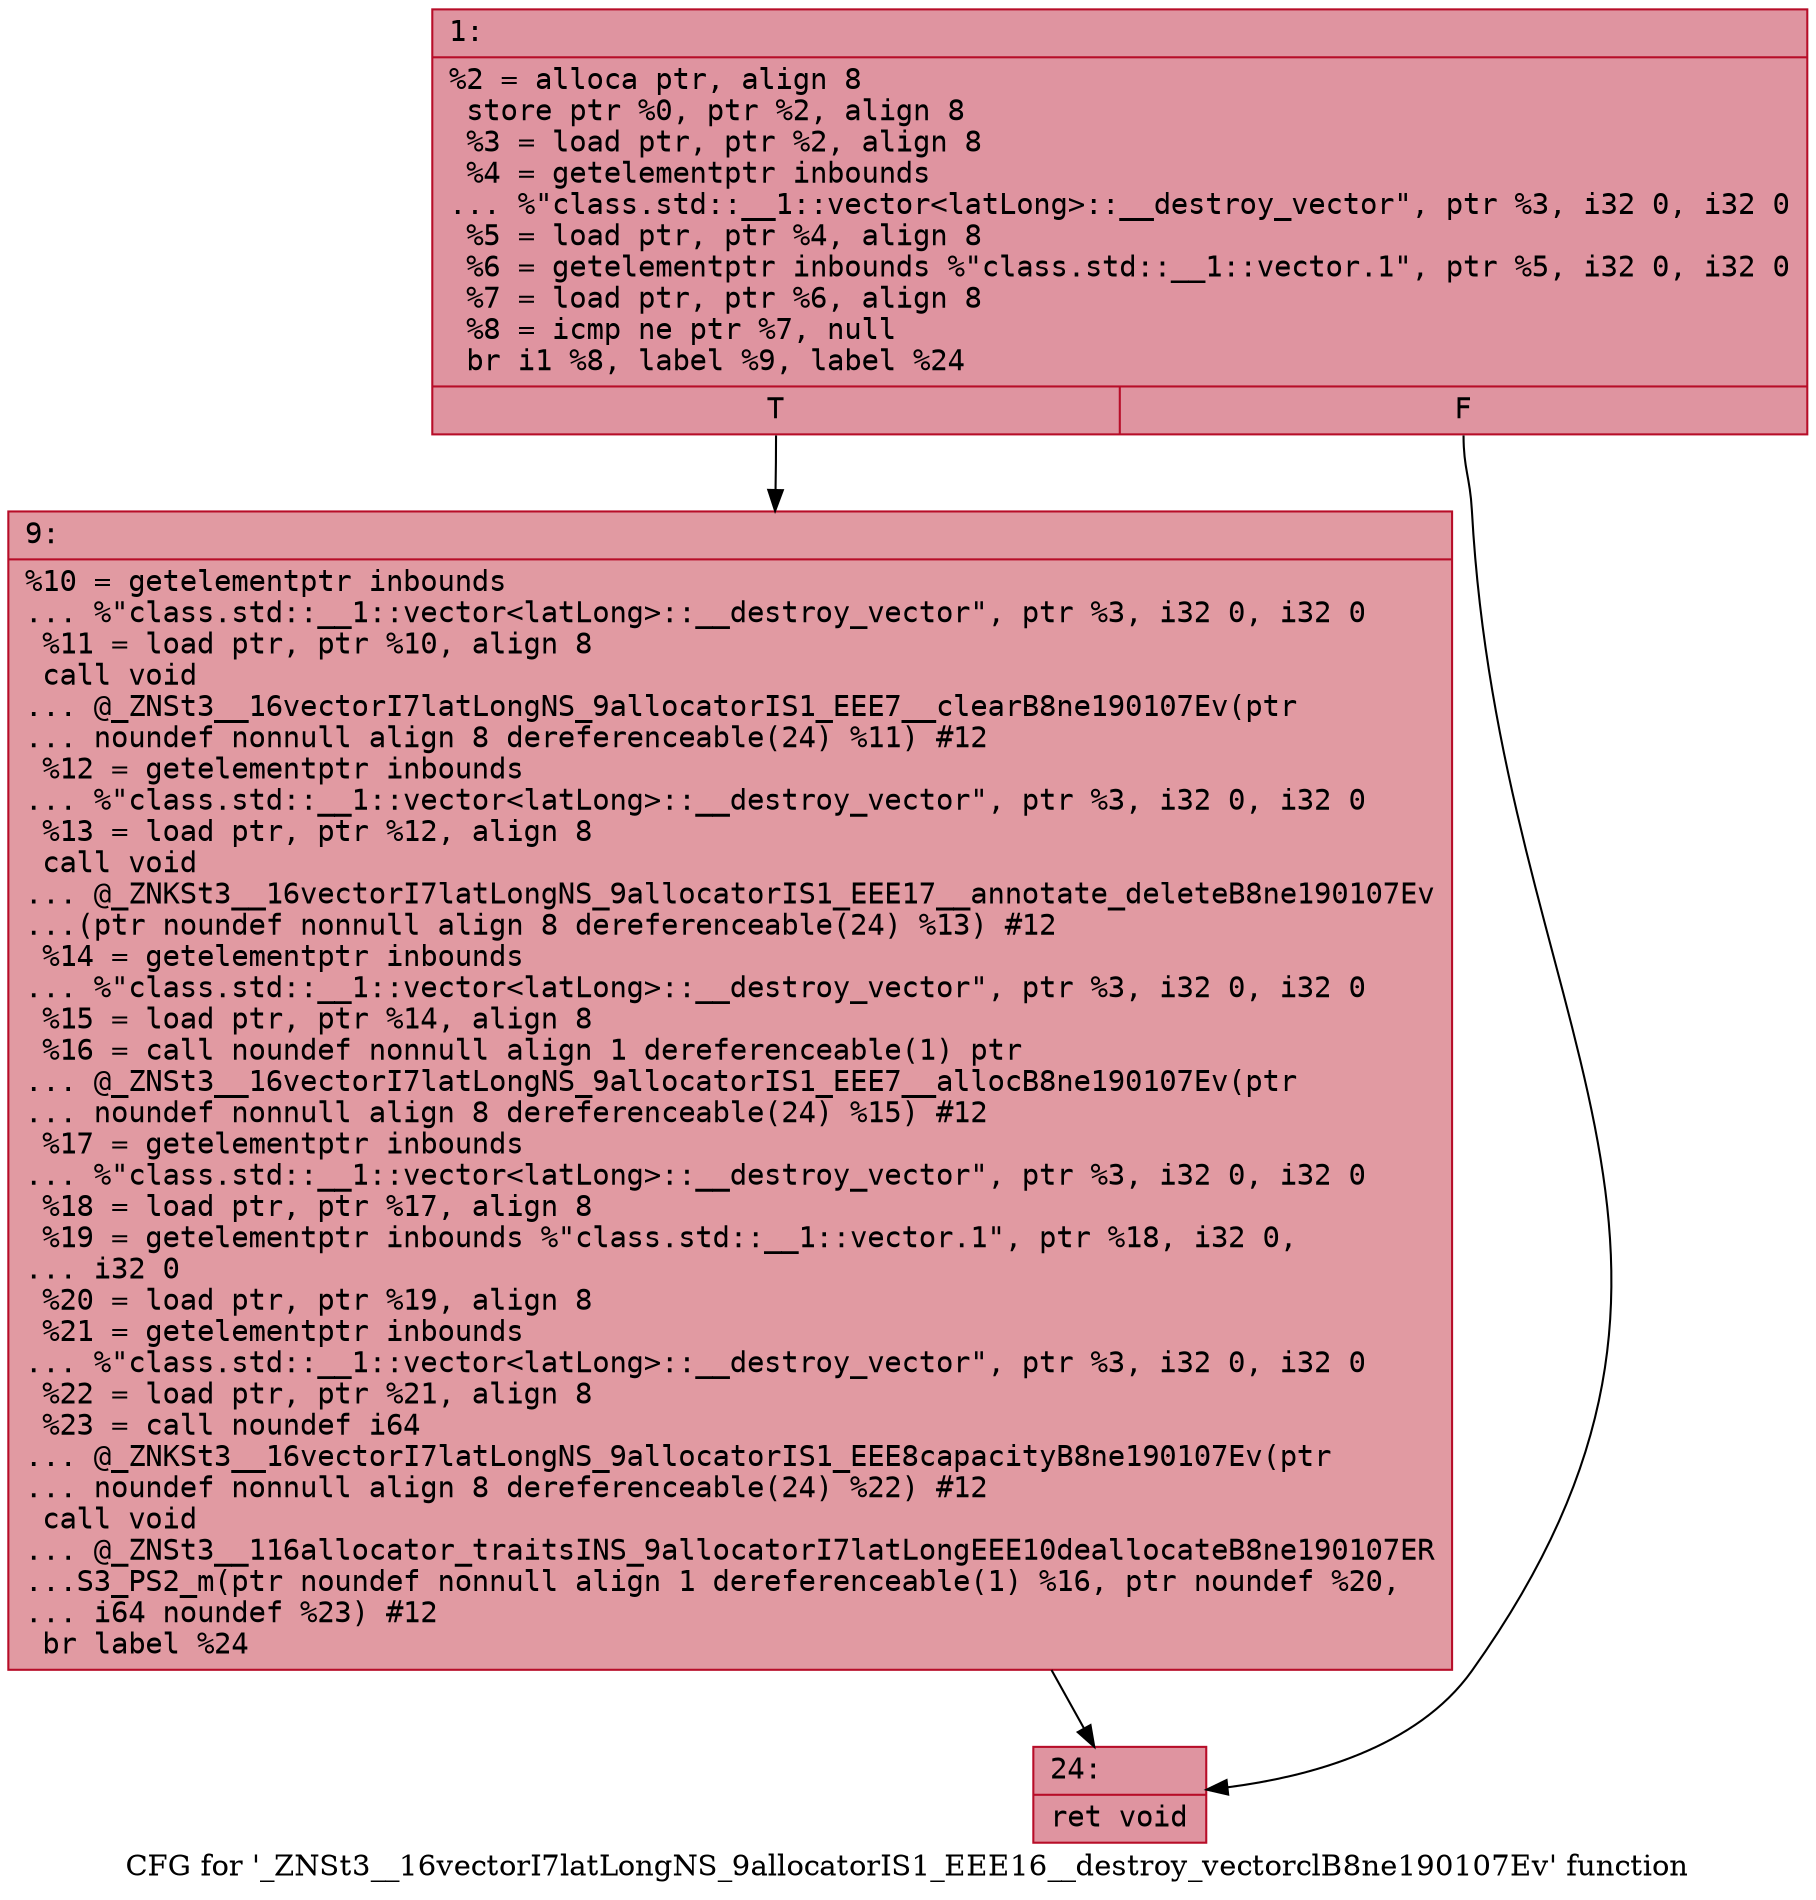 digraph "CFG for '_ZNSt3__16vectorI7latLongNS_9allocatorIS1_EEE16__destroy_vectorclB8ne190107Ev' function" {
	label="CFG for '_ZNSt3__16vectorI7latLongNS_9allocatorIS1_EEE16__destroy_vectorclB8ne190107Ev' function";

	Node0x60000177fd90 [shape=record,color="#b70d28ff", style=filled, fillcolor="#b70d2870" fontname="Courier",label="{1:\l|  %2 = alloca ptr, align 8\l  store ptr %0, ptr %2, align 8\l  %3 = load ptr, ptr %2, align 8\l  %4 = getelementptr inbounds\l... %\"class.std::__1::vector\<latLong\>::__destroy_vector\", ptr %3, i32 0, i32 0\l  %5 = load ptr, ptr %4, align 8\l  %6 = getelementptr inbounds %\"class.std::__1::vector.1\", ptr %5, i32 0, i32 0\l  %7 = load ptr, ptr %6, align 8\l  %8 = icmp ne ptr %7, null\l  br i1 %8, label %9, label %24\l|{<s0>T|<s1>F}}"];
	Node0x60000177fd90:s0 -> Node0x60000177fde0[tooltip="1 -> 9\nProbability 62.50%" ];
	Node0x60000177fd90:s1 -> Node0x60000177fe30[tooltip="1 -> 24\nProbability 37.50%" ];
	Node0x60000177fde0 [shape=record,color="#b70d28ff", style=filled, fillcolor="#bb1b2c70" fontname="Courier",label="{9:\l|  %10 = getelementptr inbounds\l... %\"class.std::__1::vector\<latLong\>::__destroy_vector\", ptr %3, i32 0, i32 0\l  %11 = load ptr, ptr %10, align 8\l  call void\l... @_ZNSt3__16vectorI7latLongNS_9allocatorIS1_EEE7__clearB8ne190107Ev(ptr\l... noundef nonnull align 8 dereferenceable(24) %11) #12\l  %12 = getelementptr inbounds\l... %\"class.std::__1::vector\<latLong\>::__destroy_vector\", ptr %3, i32 0, i32 0\l  %13 = load ptr, ptr %12, align 8\l  call void\l... @_ZNKSt3__16vectorI7latLongNS_9allocatorIS1_EEE17__annotate_deleteB8ne190107Ev\l...(ptr noundef nonnull align 8 dereferenceable(24) %13) #12\l  %14 = getelementptr inbounds\l... %\"class.std::__1::vector\<latLong\>::__destroy_vector\", ptr %3, i32 0, i32 0\l  %15 = load ptr, ptr %14, align 8\l  %16 = call noundef nonnull align 1 dereferenceable(1) ptr\l... @_ZNSt3__16vectorI7latLongNS_9allocatorIS1_EEE7__allocB8ne190107Ev(ptr\l... noundef nonnull align 8 dereferenceable(24) %15) #12\l  %17 = getelementptr inbounds\l... %\"class.std::__1::vector\<latLong\>::__destroy_vector\", ptr %3, i32 0, i32 0\l  %18 = load ptr, ptr %17, align 8\l  %19 = getelementptr inbounds %\"class.std::__1::vector.1\", ptr %18, i32 0,\l... i32 0\l  %20 = load ptr, ptr %19, align 8\l  %21 = getelementptr inbounds\l... %\"class.std::__1::vector\<latLong\>::__destroy_vector\", ptr %3, i32 0, i32 0\l  %22 = load ptr, ptr %21, align 8\l  %23 = call noundef i64\l... @_ZNKSt3__16vectorI7latLongNS_9allocatorIS1_EEE8capacityB8ne190107Ev(ptr\l... noundef nonnull align 8 dereferenceable(24) %22) #12\l  call void\l... @_ZNSt3__116allocator_traitsINS_9allocatorI7latLongEEE10deallocateB8ne190107ER\l...S3_PS2_m(ptr noundef nonnull align 1 dereferenceable(1) %16, ptr noundef %20,\l... i64 noundef %23) #12\l  br label %24\l}"];
	Node0x60000177fde0 -> Node0x60000177fe30[tooltip="9 -> 24\nProbability 100.00%" ];
	Node0x60000177fe30 [shape=record,color="#b70d28ff", style=filled, fillcolor="#b70d2870" fontname="Courier",label="{24:\l|  ret void\l}"];
}
